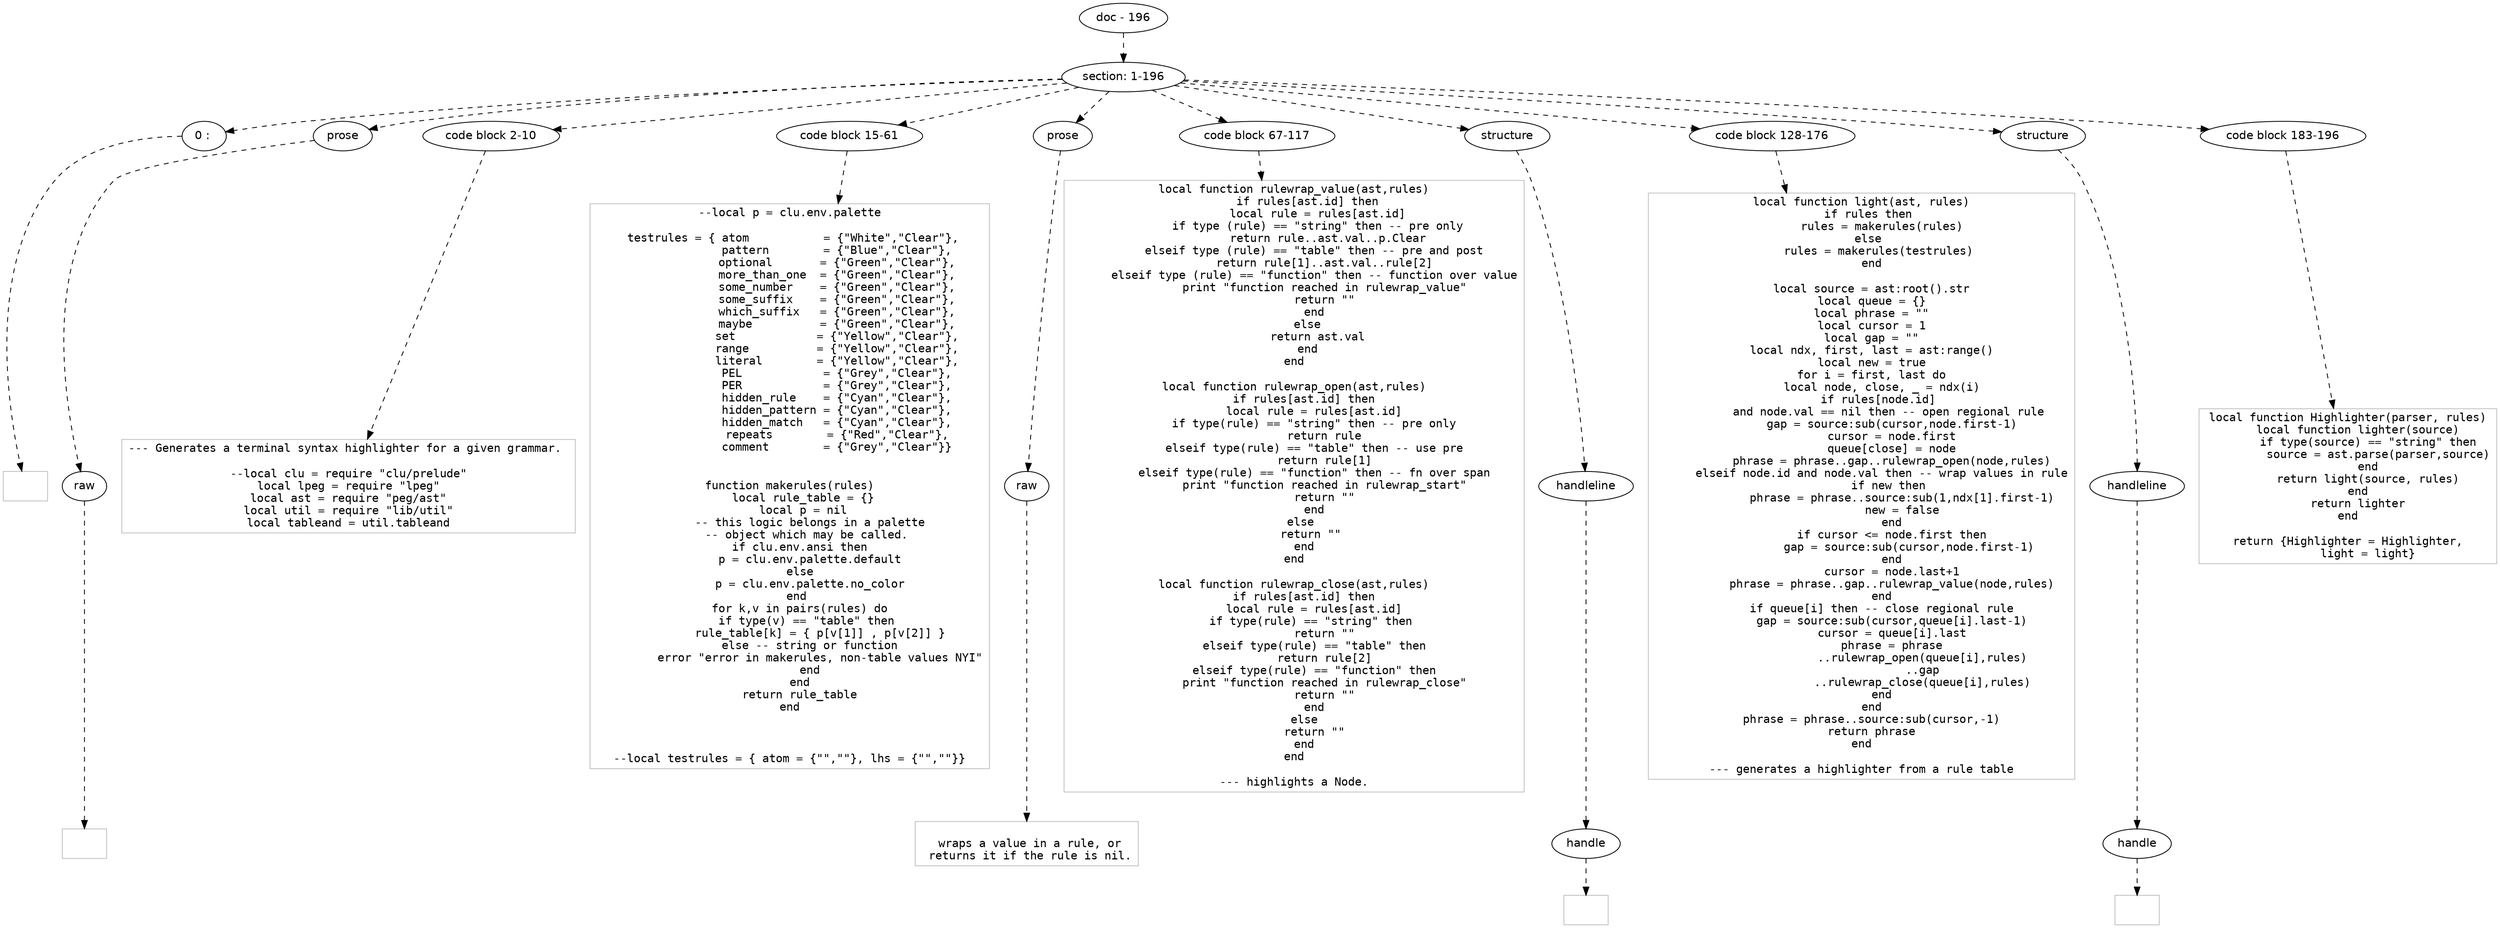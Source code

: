 digraph hierarchy {

node [fontname=Helvetica]
edge [style=dashed]

doc_0 [label="doc - 196"]


doc_0 -> { section_1}
{rank=same; section_1}

section_1 [label="section: 1-196"]


section_1 -> { header_2 prose_3 codeblock_4 codeblock_5 prose_6 codeblock_7 structure_8 codeblock_9 structure_10 codeblock_11}
{rank=same; header_2 prose_3 codeblock_4 codeblock_5 prose_6 codeblock_7 structure_8 codeblock_9 structure_10 codeblock_11}

header_2 [label="0 : "]

prose_3 [label="prose"]

codeblock_4 [label="code block 2-10"]

codeblock_5 [label="code block 15-61"]

prose_6 [label="prose"]

codeblock_7 [label="code block 67-117"]

structure_8 [label="structure"]

codeblock_9 [label="code block 128-176"]

structure_10 [label="structure"]

codeblock_11 [label="code block 183-196"]


header_2 -> leaf_12
leaf_12  [color=Gray,shape=rectangle,fontname=Inconsolata,label=""]
prose_3 -> { raw_13}
{rank=same; raw_13}

raw_13 [label="raw"]


raw_13 -> leaf_14
leaf_14  [color=Gray,shape=rectangle,fontname=Inconsolata,label=""]
codeblock_4 -> leaf_15
leaf_15  [color=Gray,shape=rectangle,fontname=Inconsolata,label="--- Generates a terminal syntax highlighter for a given grammar. 

--local clu = require \"clu/prelude\"
local lpeg = require \"lpeg\"
local ast = require \"peg/ast\"
local util = require \"lib/util\"
local tableand = util.tableand"]
codeblock_5 -> leaf_16
leaf_16  [color=Gray,shape=rectangle,fontname=Inconsolata,label="--local p = clu.env.palette

 testrules = { atom           = {\"White\",\"Clear\"},
              pattern        = {\"Blue\",\"Clear\"},
              optional       = {\"Green\",\"Clear\"},
              more_than_one  = {\"Green\",\"Clear\"},
              some_number    = {\"Green\",\"Clear\"},
              some_suffix    = {\"Green\",\"Clear\"},
              which_suffix   = {\"Green\",\"Clear\"},
              maybe          = {\"Green\",\"Clear\"},
              set            = {\"Yellow\",\"Clear\"},
              range          = {\"Yellow\",\"Clear\"},
              literal        = {\"Yellow\",\"Clear\"},
              PEL            = {\"Grey\",\"Clear\"},
              PER            = {\"Grey\",\"Clear\"},
              hidden_rule    = {\"Cyan\",\"Clear\"},
              hidden_pattern = {\"Cyan\",\"Clear\"},
              hidden_match   = {\"Cyan\",\"Clear\"},
              repeats        = {\"Red\",\"Clear\"},
              comment        = {\"Grey\",\"Clear\"}}


function makerules(rules)
    local rule_table = {}
    local p = nil
       -- this logic belongs in a palette 
      -- object which may be called. 
    if clu.env.ansi then 
      p = clu.env.palette.default
   else
      p = clu.env.palette.no_color
   end 
   for k,v in pairs(rules) do
      if type(v) == \"table\" then 
         rule_table[k] = { p[v[1]] , p[v[2]] }
      else -- string or function
         error \"error in makerules, non-table values NYI\"
      end
   end
   return rule_table
end



--local testrules = { atom = {\"\",\"\"}, lhs = {\"\",\"\"}}"]
prose_6 -> { raw_17}
{rank=same; raw_17}

raw_17 [label="raw"]


raw_17 -> leaf_18
leaf_18  [color=Gray,shape=rectangle,fontname=Inconsolata,label="
 wraps a value in a rule, or
 returns it if the rule is nil.
"]
codeblock_7 -> leaf_19
leaf_19  [color=Gray,shape=rectangle,fontname=Inconsolata,label="local function rulewrap_value(ast,rules)
    if rules[ast.id] then
       local rule = rules[ast.id]
       if type (rule) == \"string\" then -- pre only
          return rule..ast.val..p.Clear
      elseif type (rule) == \"table\" then -- pre and post
         return rule[1]..ast.val..rule[2]
      elseif type (rule) == \"function\" then -- function over value
         print \"function reached in rulewrap_value\"
         return \"\"
      end
    else
       return ast.val
    end
end

local function rulewrap_open(ast,rules)
   if rules[ast.id] then
      local rule = rules[ast.id]
      if type(rule) == \"string\" then -- pre only
         return rule
      elseif type(rule) == \"table\" then -- use pre
         return rule[1]
      elseif type(rule) == \"function\" then -- fn over span
         print \"function reached in rulewrap_start\"
         return \"\"
      end
   else 
      return \"\" 
   end
end

local function rulewrap_close(ast,rules)
   if rules[ast.id] then
      local rule = rules[ast.id]
      if type(rule) == \"string\" then 
         return \"\"
      elseif type(rule) == \"table\" then
         return rule[2]
      elseif type(rule) == \"function\" then
         print \"function reached in rulewrap_close\"
         return \"\"
      end
   else
      return \"\"
   end
end

--- highlights a Node."]
structure_8 -> { handleline_20}
{rank=same; handleline_20}

handleline_20 [label="handleline"]


handleline_20 -> { handle_21}
{rank=same; handle_21}

handle_21 [label="handle"]


handle_21 -> leaf_22
leaf_22  [color=Gray,shape=rectangle,fontname=Inconsolata,label=""]
codeblock_9 -> leaf_23
leaf_23  [color=Gray,shape=rectangle,fontname=Inconsolata,label="local function light(ast, rules)
   if rules then 
      rules = makerules(rules)
   else 
      rules = makerules(testrules) 
   end

   local source = ast:root().str
   local queue = {}
   local phrase = \"\"
   local cursor = 1
   local gap = \"\"
   local ndx, first, last = ast:range()
   local new = true
   for i = first, last do
      local node, close, _ = ndx(i)
      if rules[node.id] 
        and node.val == nil then -- open regional rule
         gap = source:sub(cursor,node.first-1)
         cursor = node.first
         queue[close] = node
         phrase = phrase..gap..rulewrap_open(node,rules)
      elseif node.id and node.val then -- wrap values in rule
         if new then 
            phrase = phrase..source:sub(1,ndx[1].first-1)
            new = false
         end
         if cursor <= node.first then
              gap = source:sub(cursor,node.first-1)
         end
         cursor = node.last+1
         phrase = phrase..gap..rulewrap_value(node,rules)
      end
      if queue[i] then -- close regional rule
         gap = source:sub(cursor,queue[i].last-1)
         cursor = queue[i].last
         phrase = phrase
                  ..rulewrap_open(queue[i],rules)
                  ..gap
                  ..rulewrap_close(queue[i],rules)
      end
   end
   phrase = phrase..source:sub(cursor,-1)
   return phrase
end

--- generates a highlighter from a rule table"]
structure_10 -> { handleline_24}
{rank=same; handleline_24}

handleline_24 [label="handleline"]


handleline_24 -> { handle_25}
{rank=same; handle_25}

handle_25 [label="handle"]


handle_25 -> leaf_26
leaf_26  [color=Gray,shape=rectangle,fontname=Inconsolata,label=""]
codeblock_11 -> leaf_27
leaf_27  [color=Gray,shape=rectangle,fontname=Inconsolata,label="local function Highlighter(parser, rules)
   local function lighter(source)
      if type(source) == \"string\" then
         source = ast.parse(parser,source)
      end
      return light(source, rules)
   end
   return lighter
end

return {Highlighter = Highlighter,
      light = light}"]

}
